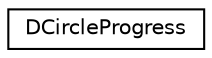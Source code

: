 digraph "类继承关系图"
{
  edge [fontname="Helvetica",fontsize="10",labelfontname="Helvetica",labelfontsize="10"];
  node [fontname="Helvetica",fontsize="10",shape=record];
  rankdir="LR";
  Node0 [label="DCircleProgress",height=0.2,width=0.4,color="black", fillcolor="white", style="filled",URL="$class_d_circle_progress.html",tooltip="可以使用 DCircleProgress 类快速创建环形进度条控件。 "];
}
